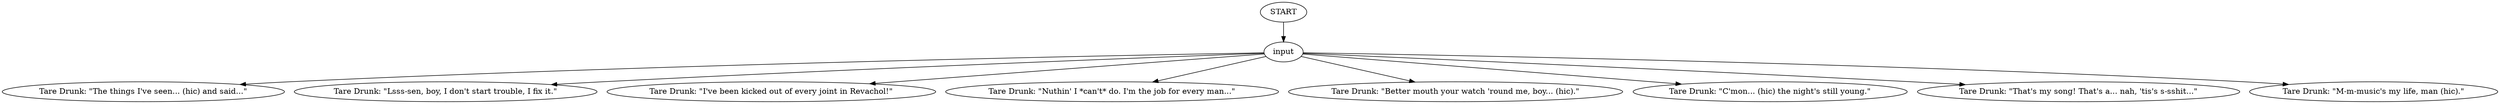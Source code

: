 # PLAZA / TARE DRUNK barks
# A drunk girl who has fallen down the stairs near the waterfront. You can steal her tare bag. She mumbles something about bottles..
# ==================================================
digraph G {
	  0 [label="START"];
	  1 [label="input"];
	  2 [label="Tare Drunk: \"The things I've seen... (hic) and said...\""];
	  3 [label="Tare Drunk: \"Lsss-sen, boy, I don't start trouble, I fix it.\""];
	  4 [label="Tare Drunk: \"I've been kicked out of every joint in Revachol!\""];
	  5 [label="Tare Drunk: \"Nuthin' I *can't* do. I'm the job for every man...\""];
	  6 [label="Tare Drunk: \"Better mouth your watch 'round me, boy... (hic).\""];
	  7 [label="Tare Drunk: \"C'mon... (hic) the night's still young.\""];
	  8 [label="Tare Drunk: \"That's my song! That's a... nah, 'tis's s-sshit...\""];
	  9 [label="Tare Drunk: \"M-m-music's my life, man (hic).\""];
	  0 -> 1
	  1 -> 2
	  1 -> 3
	  1 -> 4
	  1 -> 5
	  1 -> 6
	  1 -> 7
	  1 -> 8
	  1 -> 9
}

